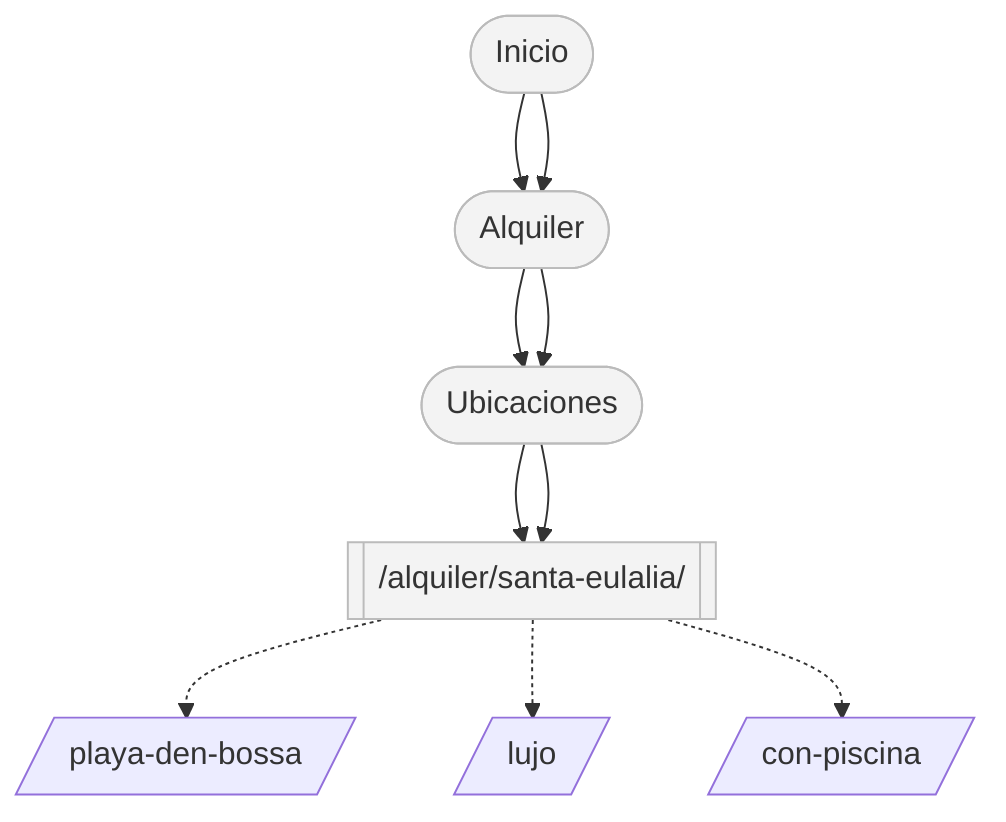 flowchart TD
    Home([Inicio]) --> Alq([Alquiler])
    Alq --> Cat1([Ubicaciones])
    Cat1 --> SEU[[/alquiler/santa-eulalia/]]

    %% Breadcrumbs
    classDef crumb fill:#f3f3f3,stroke:#bbb,color:#333;
    Home:::crumb --> Alq:::crumb --> Cat1:::crumb --> SEU:::crumb

    %% Enlaces cruzados desde Santa Eulalia
    SEU -.-> PDB[/playa-den-bossa/]
    SEU -.-> LUX[/lujo/]
    SEU -.-> CP[/con-piscina/]